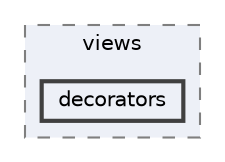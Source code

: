 digraph "C:/Users/LukeMabie/documents/Development/Password_Saver_Using_Django-master/venv/Lib/site-packages/django/views/decorators"
{
 // LATEX_PDF_SIZE
  bgcolor="transparent";
  edge [fontname=Helvetica,fontsize=10,labelfontname=Helvetica,labelfontsize=10];
  node [fontname=Helvetica,fontsize=10,shape=box,height=0.2,width=0.4];
  compound=true
  subgraph clusterdir_9f353d59bc9dee2f69cc3ceeccafc43d {
    graph [ bgcolor="#edf0f7", pencolor="grey50", label="views", fontname=Helvetica,fontsize=10 style="filled,dashed", URL="dir_9f353d59bc9dee2f69cc3ceeccafc43d.html",tooltip=""]
  dir_5955b6b24dc0933e22dd47c03f1e62e7 [label="decorators", fillcolor="#edf0f7", color="grey25", style="filled,bold", URL="dir_5955b6b24dc0933e22dd47c03f1e62e7.html",tooltip=""];
  }
}
